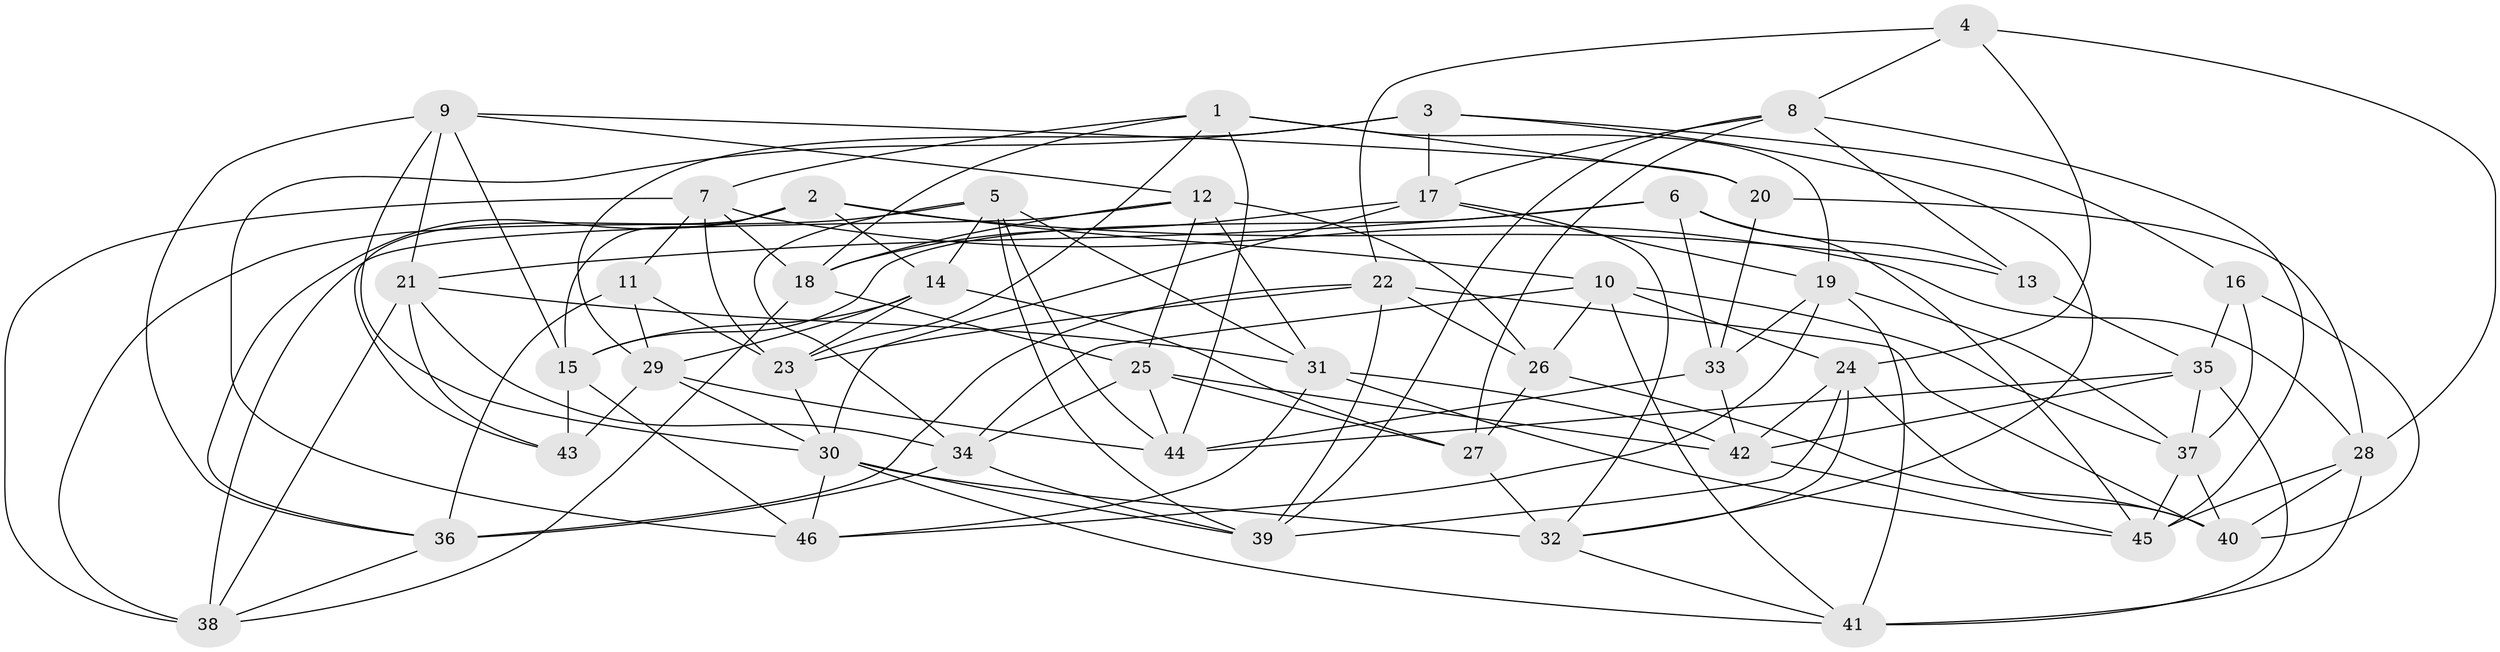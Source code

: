 // original degree distribution, {4: 1.0}
// Generated by graph-tools (version 1.1) at 2025/50/03/09/25 03:50:55]
// undirected, 46 vertices, 130 edges
graph export_dot {
graph [start="1"]
  node [color=gray90,style=filled];
  1;
  2;
  3;
  4;
  5;
  6;
  7;
  8;
  9;
  10;
  11;
  12;
  13;
  14;
  15;
  16;
  17;
  18;
  19;
  20;
  21;
  22;
  23;
  24;
  25;
  26;
  27;
  28;
  29;
  30;
  31;
  32;
  33;
  34;
  35;
  36;
  37;
  38;
  39;
  40;
  41;
  42;
  43;
  44;
  45;
  46;
  1 -- 7 [weight=1.0];
  1 -- 18 [weight=1.0];
  1 -- 19 [weight=1.0];
  1 -- 20 [weight=1.0];
  1 -- 23 [weight=1.0];
  1 -- 44 [weight=1.0];
  2 -- 10 [weight=1.0];
  2 -- 13 [weight=1.0];
  2 -- 14 [weight=1.0];
  2 -- 15 [weight=1.0];
  2 -- 36 [weight=1.0];
  2 -- 43 [weight=1.0];
  3 -- 16 [weight=1.0];
  3 -- 17 [weight=1.0];
  3 -- 29 [weight=1.0];
  3 -- 32 [weight=1.0];
  3 -- 46 [weight=2.0];
  4 -- 8 [weight=1.0];
  4 -- 22 [weight=1.0];
  4 -- 24 [weight=1.0];
  4 -- 28 [weight=1.0];
  5 -- 14 [weight=1.0];
  5 -- 31 [weight=1.0];
  5 -- 34 [weight=1.0];
  5 -- 38 [weight=1.0];
  5 -- 39 [weight=1.0];
  5 -- 44 [weight=1.0];
  6 -- 13 [weight=1.0];
  6 -- 15 [weight=1.0];
  6 -- 21 [weight=1.0];
  6 -- 33 [weight=2.0];
  6 -- 45 [weight=1.0];
  7 -- 11 [weight=1.0];
  7 -- 18 [weight=1.0];
  7 -- 23 [weight=1.0];
  7 -- 28 [weight=1.0];
  7 -- 38 [weight=1.0];
  8 -- 13 [weight=1.0];
  8 -- 17 [weight=1.0];
  8 -- 27 [weight=1.0];
  8 -- 39 [weight=1.0];
  8 -- 45 [weight=1.0];
  9 -- 12 [weight=1.0];
  9 -- 15 [weight=1.0];
  9 -- 20 [weight=1.0];
  9 -- 21 [weight=1.0];
  9 -- 30 [weight=1.0];
  9 -- 36 [weight=1.0];
  10 -- 24 [weight=1.0];
  10 -- 26 [weight=1.0];
  10 -- 34 [weight=1.0];
  10 -- 37 [weight=1.0];
  10 -- 41 [weight=1.0];
  11 -- 23 [weight=1.0];
  11 -- 29 [weight=1.0];
  11 -- 36 [weight=1.0];
  12 -- 18 [weight=1.0];
  12 -- 25 [weight=1.0];
  12 -- 26 [weight=1.0];
  12 -- 31 [weight=1.0];
  12 -- 38 [weight=1.0];
  13 -- 35 [weight=1.0];
  14 -- 15 [weight=1.0];
  14 -- 23 [weight=1.0];
  14 -- 27 [weight=1.0];
  14 -- 29 [weight=1.0];
  15 -- 43 [weight=1.0];
  15 -- 46 [weight=1.0];
  16 -- 35 [weight=1.0];
  16 -- 37 [weight=1.0];
  16 -- 40 [weight=1.0];
  17 -- 18 [weight=1.0];
  17 -- 19 [weight=1.0];
  17 -- 30 [weight=1.0];
  17 -- 32 [weight=1.0];
  18 -- 25 [weight=1.0];
  18 -- 38 [weight=1.0];
  19 -- 33 [weight=1.0];
  19 -- 37 [weight=1.0];
  19 -- 41 [weight=1.0];
  19 -- 46 [weight=1.0];
  20 -- 28 [weight=1.0];
  20 -- 33 [weight=1.0];
  21 -- 31 [weight=1.0];
  21 -- 34 [weight=1.0];
  21 -- 38 [weight=1.0];
  21 -- 43 [weight=1.0];
  22 -- 23 [weight=1.0];
  22 -- 26 [weight=1.0];
  22 -- 36 [weight=1.0];
  22 -- 39 [weight=1.0];
  22 -- 40 [weight=1.0];
  23 -- 30 [weight=1.0];
  24 -- 32 [weight=1.0];
  24 -- 39 [weight=1.0];
  24 -- 40 [weight=1.0];
  24 -- 42 [weight=1.0];
  25 -- 27 [weight=1.0];
  25 -- 34 [weight=1.0];
  25 -- 42 [weight=1.0];
  25 -- 44 [weight=1.0];
  26 -- 27 [weight=2.0];
  26 -- 40 [weight=1.0];
  27 -- 32 [weight=1.0];
  28 -- 40 [weight=1.0];
  28 -- 41 [weight=1.0];
  28 -- 45 [weight=1.0];
  29 -- 30 [weight=1.0];
  29 -- 43 [weight=1.0];
  29 -- 44 [weight=1.0];
  30 -- 32 [weight=1.0];
  30 -- 39 [weight=1.0];
  30 -- 41 [weight=1.0];
  30 -- 46 [weight=1.0];
  31 -- 42 [weight=1.0];
  31 -- 45 [weight=1.0];
  31 -- 46 [weight=1.0];
  32 -- 41 [weight=1.0];
  33 -- 42 [weight=1.0];
  33 -- 44 [weight=1.0];
  34 -- 36 [weight=1.0];
  34 -- 39 [weight=1.0];
  35 -- 37 [weight=1.0];
  35 -- 41 [weight=1.0];
  35 -- 42 [weight=1.0];
  35 -- 44 [weight=1.0];
  36 -- 38 [weight=1.0];
  37 -- 40 [weight=1.0];
  37 -- 45 [weight=1.0];
  42 -- 45 [weight=1.0];
}
